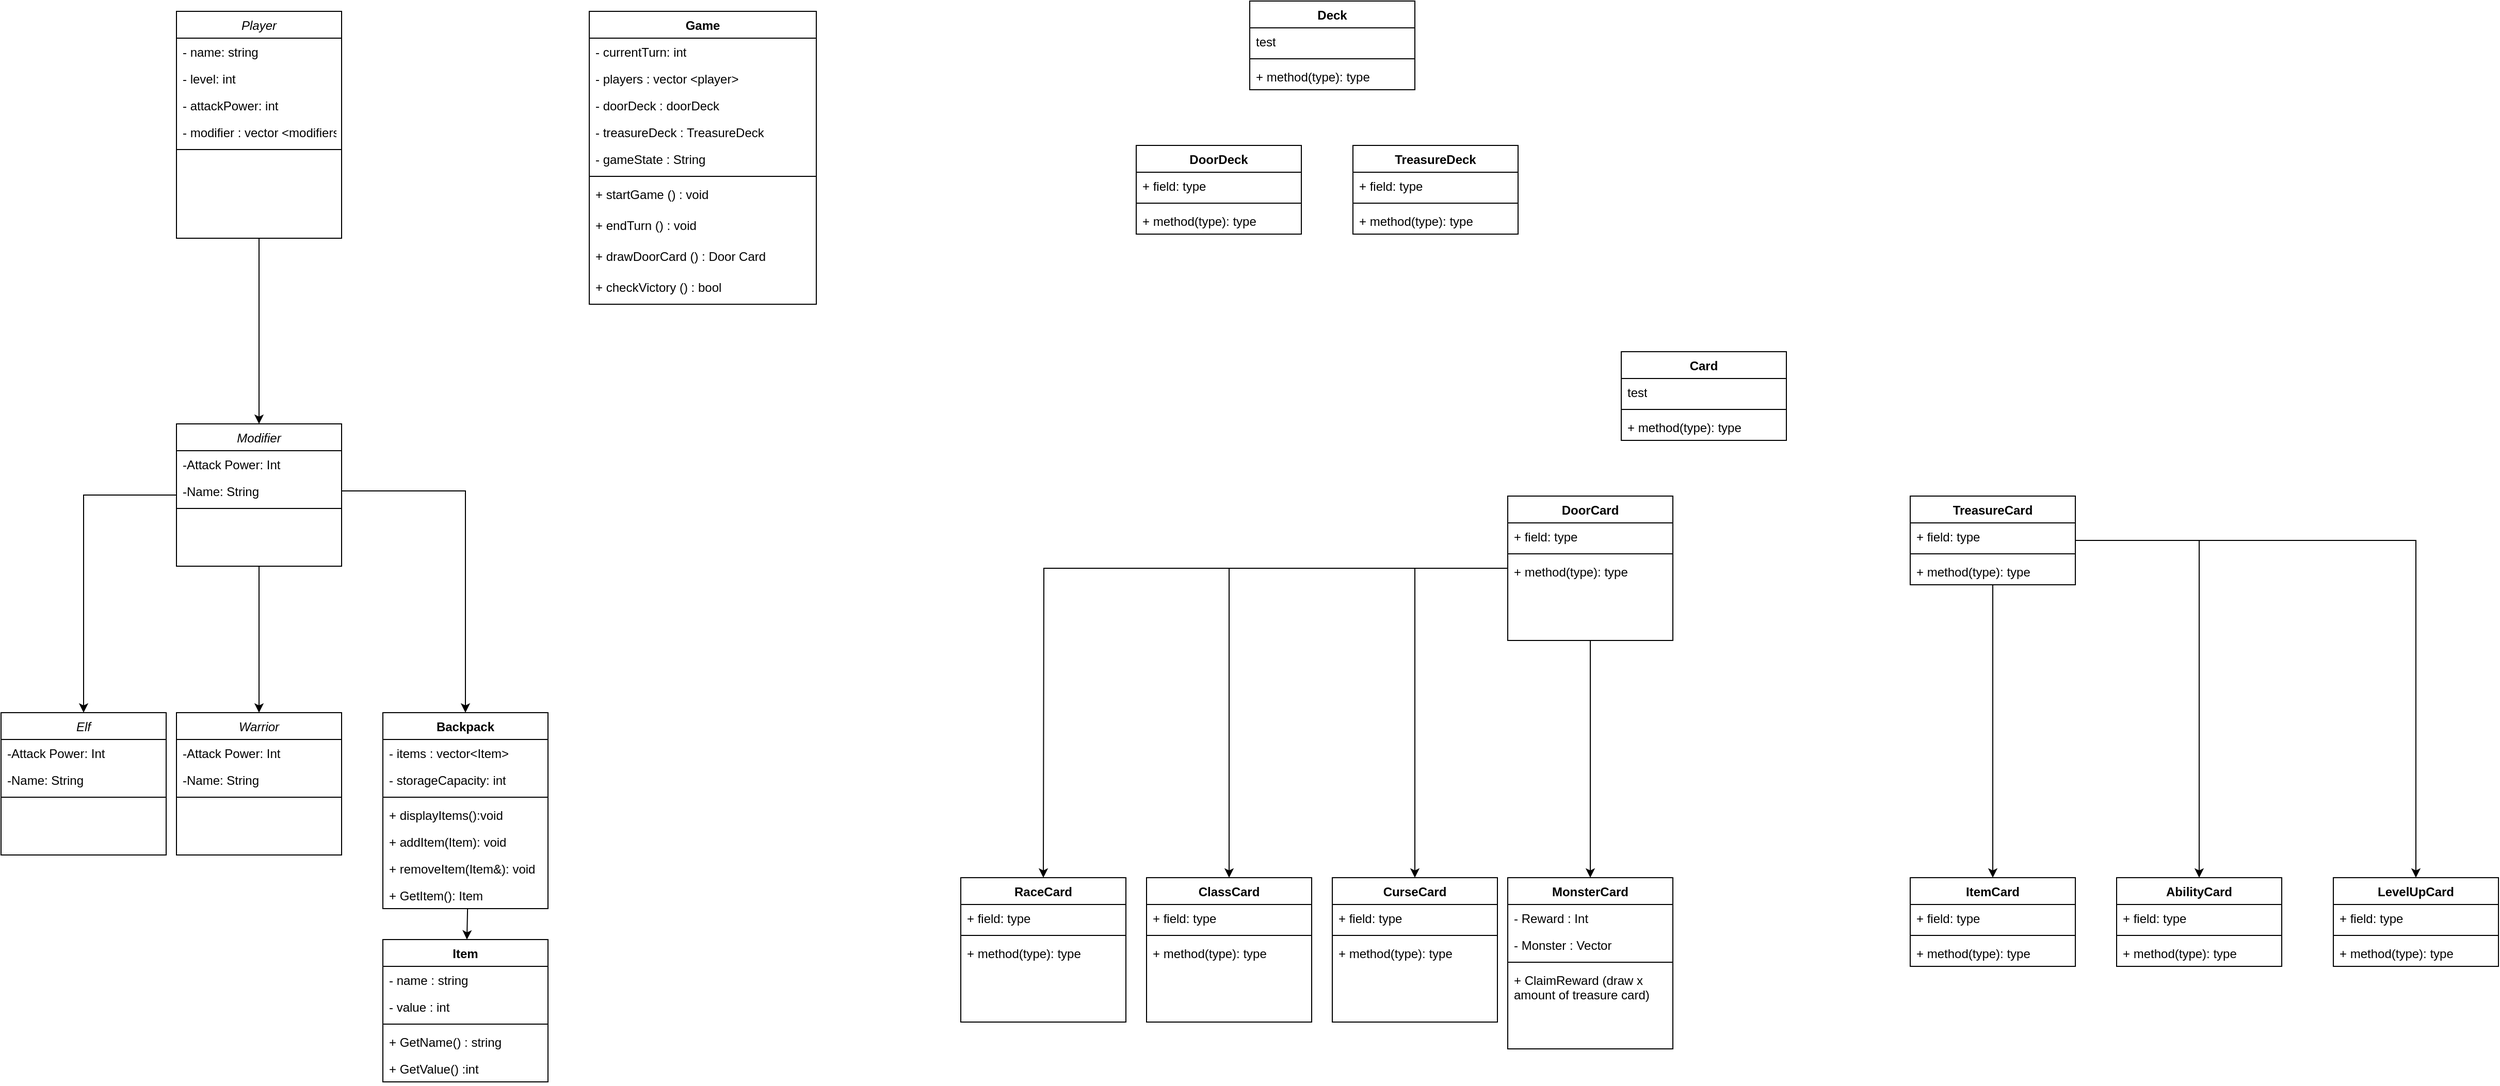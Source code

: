 <mxfile version="24.8.4">
  <diagram id="C5RBs43oDa-KdzZeNtuy" name="Page-1">
    <mxGraphModel dx="2206" dy="1092" grid="1" gridSize="10" guides="1" tooltips="1" connect="1" arrows="1" fold="1" page="1" pageScale="1" pageWidth="2336" pageHeight="1654" math="0" shadow="0">
      <root>
        <mxCell id="WIyWlLk6GJQsqaUBKTNV-0" />
        <mxCell id="WIyWlLk6GJQsqaUBKTNV-1" parent="WIyWlLk6GJQsqaUBKTNV-0" />
        <mxCell id="wFL-AXxrgNAwJjKeGGwz-96" value="" style="edgeStyle=orthogonalEdgeStyle;rounded=0;orthogonalLoop=1;jettySize=auto;html=1;" edge="1" parent="WIyWlLk6GJQsqaUBKTNV-1" source="zkfFHV4jXpPFQw0GAbJ--0" target="wFL-AXxrgNAwJjKeGGwz-92">
          <mxGeometry relative="1" as="geometry" />
        </mxCell>
        <mxCell id="zkfFHV4jXpPFQw0GAbJ--0" value="Player" style="swimlane;fontStyle=2;align=center;verticalAlign=top;childLayout=stackLayout;horizontal=1;startSize=26;horizontalStack=0;resizeParent=1;resizeLast=0;collapsible=1;marginBottom=0;rounded=0;shadow=0;strokeWidth=1;" parent="WIyWlLk6GJQsqaUBKTNV-1" vertex="1">
          <mxGeometry x="220" y="100" width="160" height="220" as="geometry">
            <mxRectangle x="230" y="140" width="160" height="26" as="alternateBounds" />
          </mxGeometry>
        </mxCell>
        <mxCell id="zkfFHV4jXpPFQw0GAbJ--1" value="- name: string" style="text;align=left;verticalAlign=top;spacingLeft=4;spacingRight=4;overflow=hidden;rotatable=0;points=[[0,0.5],[1,0.5]];portConstraint=eastwest;" parent="zkfFHV4jXpPFQw0GAbJ--0" vertex="1">
          <mxGeometry y="26" width="160" height="26" as="geometry" />
        </mxCell>
        <mxCell id="zkfFHV4jXpPFQw0GAbJ--5" value="- level: int" style="text;align=left;verticalAlign=top;spacingLeft=4;spacingRight=4;overflow=hidden;rotatable=0;points=[[0,0.5],[1,0.5]];portConstraint=eastwest;" parent="zkfFHV4jXpPFQw0GAbJ--0" vertex="1">
          <mxGeometry y="52" width="160" height="26" as="geometry" />
        </mxCell>
        <mxCell id="wFL-AXxrgNAwJjKeGGwz-107" value="- attackPower: int" style="text;align=left;verticalAlign=top;spacingLeft=4;spacingRight=4;overflow=hidden;rotatable=0;points=[[0,0.5],[1,0.5]];portConstraint=eastwest;" vertex="1" parent="zkfFHV4jXpPFQw0GAbJ--0">
          <mxGeometry y="78" width="160" height="26" as="geometry" />
        </mxCell>
        <mxCell id="wFL-AXxrgNAwJjKeGGwz-111" value="- modifier : vector &lt;modifiers&gt;" style="text;align=left;verticalAlign=top;spacingLeft=4;spacingRight=4;overflow=hidden;rotatable=0;points=[[0,0.5],[1,0.5]];portConstraint=eastwest;" vertex="1" parent="zkfFHV4jXpPFQw0GAbJ--0">
          <mxGeometry y="104" width="160" height="26" as="geometry" />
        </mxCell>
        <mxCell id="zkfFHV4jXpPFQw0GAbJ--4" value="" style="line;html=1;strokeWidth=1;align=left;verticalAlign=middle;spacingTop=-1;spacingLeft=3;spacingRight=3;rotatable=0;labelPosition=right;points=[];portConstraint=eastwest;" parent="zkfFHV4jXpPFQw0GAbJ--0" vertex="1">
          <mxGeometry y="130" width="160" height="8" as="geometry" />
        </mxCell>
        <mxCell id="wFL-AXxrgNAwJjKeGGwz-0" value="Deck" style="swimlane;fontStyle=1;align=center;verticalAlign=top;childLayout=stackLayout;horizontal=1;startSize=26;horizontalStack=0;resizeParent=1;resizeParentMax=0;resizeLast=0;collapsible=1;marginBottom=0;whiteSpace=wrap;html=1;" vertex="1" parent="WIyWlLk6GJQsqaUBKTNV-1">
          <mxGeometry x="1260" y="90" width="160" height="86" as="geometry" />
        </mxCell>
        <mxCell id="wFL-AXxrgNAwJjKeGGwz-1" value="test" style="text;strokeColor=none;fillColor=none;align=left;verticalAlign=top;spacingLeft=4;spacingRight=4;overflow=hidden;rotatable=0;points=[[0,0.5],[1,0.5]];portConstraint=eastwest;whiteSpace=wrap;html=1;" vertex="1" parent="wFL-AXxrgNAwJjKeGGwz-0">
          <mxGeometry y="26" width="160" height="26" as="geometry" />
        </mxCell>
        <mxCell id="wFL-AXxrgNAwJjKeGGwz-2" value="" style="line;strokeWidth=1;fillColor=none;align=left;verticalAlign=middle;spacingTop=-1;spacingLeft=3;spacingRight=3;rotatable=0;labelPosition=right;points=[];portConstraint=eastwest;strokeColor=inherit;" vertex="1" parent="wFL-AXxrgNAwJjKeGGwz-0">
          <mxGeometry y="52" width="160" height="8" as="geometry" />
        </mxCell>
        <mxCell id="wFL-AXxrgNAwJjKeGGwz-3" value="+ method(type): type" style="text;strokeColor=none;fillColor=none;align=left;verticalAlign=top;spacingLeft=4;spacingRight=4;overflow=hidden;rotatable=0;points=[[0,0.5],[1,0.5]];portConstraint=eastwest;whiteSpace=wrap;html=1;" vertex="1" parent="wFL-AXxrgNAwJjKeGGwz-0">
          <mxGeometry y="60" width="160" height="26" as="geometry" />
        </mxCell>
        <mxCell id="wFL-AXxrgNAwJjKeGGwz-4" value="DoorDeck" style="swimlane;fontStyle=1;align=center;verticalAlign=top;childLayout=stackLayout;horizontal=1;startSize=26;horizontalStack=0;resizeParent=1;resizeParentMax=0;resizeLast=0;collapsible=1;marginBottom=0;whiteSpace=wrap;html=1;" vertex="1" parent="WIyWlLk6GJQsqaUBKTNV-1">
          <mxGeometry x="1150" y="230" width="160" height="86" as="geometry" />
        </mxCell>
        <mxCell id="wFL-AXxrgNAwJjKeGGwz-5" value="+ field: type" style="text;strokeColor=none;fillColor=none;align=left;verticalAlign=top;spacingLeft=4;spacingRight=4;overflow=hidden;rotatable=0;points=[[0,0.5],[1,0.5]];portConstraint=eastwest;whiteSpace=wrap;html=1;" vertex="1" parent="wFL-AXxrgNAwJjKeGGwz-4">
          <mxGeometry y="26" width="160" height="26" as="geometry" />
        </mxCell>
        <mxCell id="wFL-AXxrgNAwJjKeGGwz-6" value="" style="line;strokeWidth=1;fillColor=none;align=left;verticalAlign=middle;spacingTop=-1;spacingLeft=3;spacingRight=3;rotatable=0;labelPosition=right;points=[];portConstraint=eastwest;strokeColor=inherit;" vertex="1" parent="wFL-AXxrgNAwJjKeGGwz-4">
          <mxGeometry y="52" width="160" height="8" as="geometry" />
        </mxCell>
        <mxCell id="wFL-AXxrgNAwJjKeGGwz-7" value="+ method(type): type" style="text;strokeColor=none;fillColor=none;align=left;verticalAlign=top;spacingLeft=4;spacingRight=4;overflow=hidden;rotatable=0;points=[[0,0.5],[1,0.5]];portConstraint=eastwest;whiteSpace=wrap;html=1;" vertex="1" parent="wFL-AXxrgNAwJjKeGGwz-4">
          <mxGeometry y="60" width="160" height="26" as="geometry" />
        </mxCell>
        <mxCell id="wFL-AXxrgNAwJjKeGGwz-8" value="TreasureDeck" style="swimlane;fontStyle=1;align=center;verticalAlign=top;childLayout=stackLayout;horizontal=1;startSize=26;horizontalStack=0;resizeParent=1;resizeParentMax=0;resizeLast=0;collapsible=1;marginBottom=0;whiteSpace=wrap;html=1;" vertex="1" parent="WIyWlLk6GJQsqaUBKTNV-1">
          <mxGeometry x="1360" y="230" width="160" height="86" as="geometry" />
        </mxCell>
        <mxCell id="wFL-AXxrgNAwJjKeGGwz-9" value="+ field: type" style="text;strokeColor=none;fillColor=none;align=left;verticalAlign=top;spacingLeft=4;spacingRight=4;overflow=hidden;rotatable=0;points=[[0,0.5],[1,0.5]];portConstraint=eastwest;whiteSpace=wrap;html=1;" vertex="1" parent="wFL-AXxrgNAwJjKeGGwz-8">
          <mxGeometry y="26" width="160" height="26" as="geometry" />
        </mxCell>
        <mxCell id="wFL-AXxrgNAwJjKeGGwz-10" value="" style="line;strokeWidth=1;fillColor=none;align=left;verticalAlign=middle;spacingTop=-1;spacingLeft=3;spacingRight=3;rotatable=0;labelPosition=right;points=[];portConstraint=eastwest;strokeColor=inherit;" vertex="1" parent="wFL-AXxrgNAwJjKeGGwz-8">
          <mxGeometry y="52" width="160" height="8" as="geometry" />
        </mxCell>
        <mxCell id="wFL-AXxrgNAwJjKeGGwz-11" value="+ method(type): type" style="text;strokeColor=none;fillColor=none;align=left;verticalAlign=top;spacingLeft=4;spacingRight=4;overflow=hidden;rotatable=0;points=[[0,0.5],[1,0.5]];portConstraint=eastwest;whiteSpace=wrap;html=1;" vertex="1" parent="wFL-AXxrgNAwJjKeGGwz-8">
          <mxGeometry y="60" width="160" height="26" as="geometry" />
        </mxCell>
        <mxCell id="GcMwGe27DSt1S5H5zcHC-0" value="Game" style="swimlane;fontStyle=1;align=center;verticalAlign=top;childLayout=stackLayout;horizontal=1;startSize=26;horizontalStack=0;resizeParent=1;resizeParentMax=0;resizeLast=0;collapsible=1;marginBottom=0;whiteSpace=wrap;html=1;" vertex="1" parent="WIyWlLk6GJQsqaUBKTNV-1">
          <mxGeometry x="620" y="100" width="220" height="284" as="geometry" />
        </mxCell>
        <mxCell id="GcMwGe27DSt1S5H5zcHC-1" value="- currentTurn: int" style="text;strokeColor=none;fillColor=none;align=left;verticalAlign=top;spacingLeft=4;spacingRight=4;overflow=hidden;rotatable=0;points=[[0,0.5],[1,0.5]];portConstraint=eastwest;whiteSpace=wrap;html=1;" vertex="1" parent="GcMwGe27DSt1S5H5zcHC-0">
          <mxGeometry y="26" width="220" height="26" as="geometry" />
        </mxCell>
        <mxCell id="wFL-AXxrgNAwJjKeGGwz-89" value="- players : vector &amp;lt;player&amp;gt;" style="text;strokeColor=none;fillColor=none;align=left;verticalAlign=top;spacingLeft=4;spacingRight=4;overflow=hidden;rotatable=0;points=[[0,0.5],[1,0.5]];portConstraint=eastwest;whiteSpace=wrap;html=1;" vertex="1" parent="GcMwGe27DSt1S5H5zcHC-0">
          <mxGeometry y="52" width="220" height="26" as="geometry" />
        </mxCell>
        <mxCell id="GcMwGe27DSt1S5H5zcHC-6" value="- doorDeck : doorDeck" style="text;strokeColor=none;fillColor=none;align=left;verticalAlign=top;spacingLeft=4;spacingRight=4;overflow=hidden;rotatable=0;points=[[0,0.5],[1,0.5]];portConstraint=eastwest;whiteSpace=wrap;html=1;" vertex="1" parent="GcMwGe27DSt1S5H5zcHC-0">
          <mxGeometry y="78" width="220" height="26" as="geometry" />
        </mxCell>
        <mxCell id="GcMwGe27DSt1S5H5zcHC-7" value="- treasureDeck : TreasureDeck" style="text;strokeColor=none;fillColor=none;align=left;verticalAlign=top;spacingLeft=4;spacingRight=4;overflow=hidden;rotatable=0;points=[[0,0.5],[1,0.5]];portConstraint=eastwest;whiteSpace=wrap;html=1;" vertex="1" parent="GcMwGe27DSt1S5H5zcHC-0">
          <mxGeometry y="104" width="220" height="26" as="geometry" />
        </mxCell>
        <mxCell id="wFL-AXxrgNAwJjKeGGwz-90" value="- gameState : String" style="text;strokeColor=none;fillColor=none;align=left;verticalAlign=top;spacingLeft=4;spacingRight=4;overflow=hidden;rotatable=0;points=[[0,0.5],[1,0.5]];portConstraint=eastwest;whiteSpace=wrap;html=1;" vertex="1" parent="GcMwGe27DSt1S5H5zcHC-0">
          <mxGeometry y="130" width="220" height="26" as="geometry" />
        </mxCell>
        <mxCell id="GcMwGe27DSt1S5H5zcHC-2" value="" style="line;strokeWidth=1;fillColor=none;align=left;verticalAlign=middle;spacingTop=-1;spacingLeft=3;spacingRight=3;rotatable=0;labelPosition=right;points=[];portConstraint=eastwest;strokeColor=inherit;" vertex="1" parent="GcMwGe27DSt1S5H5zcHC-0">
          <mxGeometry y="156" width="220" height="8" as="geometry" />
        </mxCell>
        <mxCell id="GcMwGe27DSt1S5H5zcHC-3" value="&lt;div&gt;+ startGame () : void&lt;/div&gt;" style="text;strokeColor=none;fillColor=none;align=left;verticalAlign=top;spacingLeft=4;spacingRight=4;overflow=hidden;rotatable=0;points=[[0,0.5],[1,0.5]];portConstraint=eastwest;whiteSpace=wrap;html=1;" vertex="1" parent="GcMwGe27DSt1S5H5zcHC-0">
          <mxGeometry y="164" width="220" height="30" as="geometry" />
        </mxCell>
        <mxCell id="GcMwGe27DSt1S5H5zcHC-4" value="+ endTurn () : void" style="text;strokeColor=none;fillColor=none;align=left;verticalAlign=top;spacingLeft=4;spacingRight=4;overflow=hidden;rotatable=0;points=[[0,0.5],[1,0.5]];portConstraint=eastwest;whiteSpace=wrap;html=1;" vertex="1" parent="GcMwGe27DSt1S5H5zcHC-0">
          <mxGeometry y="194" width="220" height="30" as="geometry" />
        </mxCell>
        <mxCell id="GcMwGe27DSt1S5H5zcHC-5" value="+ drawDoorCard () : Door Card" style="text;strokeColor=none;fillColor=none;align=left;verticalAlign=top;spacingLeft=4;spacingRight=4;overflow=hidden;rotatable=0;points=[[0,0.5],[1,0.5]];portConstraint=eastwest;whiteSpace=wrap;html=1;" vertex="1" parent="GcMwGe27DSt1S5H5zcHC-0">
          <mxGeometry y="224" width="220" height="30" as="geometry" />
        </mxCell>
        <mxCell id="wFL-AXxrgNAwJjKeGGwz-91" value="+ checkVictory () : bool" style="text;strokeColor=none;fillColor=none;align=left;verticalAlign=top;spacingLeft=4;spacingRight=4;overflow=hidden;rotatable=0;points=[[0,0.5],[1,0.5]];portConstraint=eastwest;whiteSpace=wrap;html=1;" vertex="1" parent="GcMwGe27DSt1S5H5zcHC-0">
          <mxGeometry y="254" width="220" height="30" as="geometry" />
        </mxCell>
        <mxCell id="wFL-AXxrgNAwJjKeGGwz-17" value="Card" style="swimlane;fontStyle=1;align=center;verticalAlign=top;childLayout=stackLayout;horizontal=1;startSize=26;horizontalStack=0;resizeParent=1;resizeParentMax=0;resizeLast=0;collapsible=1;marginBottom=0;whiteSpace=wrap;html=1;" vertex="1" parent="WIyWlLk6GJQsqaUBKTNV-1">
          <mxGeometry x="1620" y="430" width="160" height="86" as="geometry" />
        </mxCell>
        <mxCell id="wFL-AXxrgNAwJjKeGGwz-18" value="test" style="text;strokeColor=none;fillColor=none;align=left;verticalAlign=top;spacingLeft=4;spacingRight=4;overflow=hidden;rotatable=0;points=[[0,0.5],[1,0.5]];portConstraint=eastwest;whiteSpace=wrap;html=1;" vertex="1" parent="wFL-AXxrgNAwJjKeGGwz-17">
          <mxGeometry y="26" width="160" height="26" as="geometry" />
        </mxCell>
        <mxCell id="wFL-AXxrgNAwJjKeGGwz-19" value="" style="line;strokeWidth=1;fillColor=none;align=left;verticalAlign=middle;spacingTop=-1;spacingLeft=3;spacingRight=3;rotatable=0;labelPosition=right;points=[];portConstraint=eastwest;strokeColor=inherit;" vertex="1" parent="wFL-AXxrgNAwJjKeGGwz-17">
          <mxGeometry y="52" width="160" height="8" as="geometry" />
        </mxCell>
        <mxCell id="wFL-AXxrgNAwJjKeGGwz-20" value="+ method(type): type" style="text;strokeColor=none;fillColor=none;align=left;verticalAlign=top;spacingLeft=4;spacingRight=4;overflow=hidden;rotatable=0;points=[[0,0.5],[1,0.5]];portConstraint=eastwest;whiteSpace=wrap;html=1;" vertex="1" parent="wFL-AXxrgNAwJjKeGGwz-17">
          <mxGeometry y="60" width="160" height="26" as="geometry" />
        </mxCell>
        <mxCell id="wFL-AXxrgNAwJjKeGGwz-46" value="" style="edgeStyle=orthogonalEdgeStyle;rounded=0;orthogonalLoop=1;jettySize=auto;html=1;" edge="1" parent="WIyWlLk6GJQsqaUBKTNV-1" source="wFL-AXxrgNAwJjKeGGwz-21" target="wFL-AXxrgNAwJjKeGGwz-42">
          <mxGeometry relative="1" as="geometry" />
        </mxCell>
        <mxCell id="wFL-AXxrgNAwJjKeGGwz-54" value="" style="edgeStyle=orthogonalEdgeStyle;rounded=0;orthogonalLoop=1;jettySize=auto;html=1;" edge="1" parent="WIyWlLk6GJQsqaUBKTNV-1" source="wFL-AXxrgNAwJjKeGGwz-21" target="wFL-AXxrgNAwJjKeGGwz-50">
          <mxGeometry relative="1" as="geometry" />
        </mxCell>
        <mxCell id="wFL-AXxrgNAwJjKeGGwz-59" value="" style="edgeStyle=orthogonalEdgeStyle;rounded=0;orthogonalLoop=1;jettySize=auto;html=1;" edge="1" parent="WIyWlLk6GJQsqaUBKTNV-1" source="wFL-AXxrgNAwJjKeGGwz-21" target="wFL-AXxrgNAwJjKeGGwz-55">
          <mxGeometry relative="1" as="geometry" />
        </mxCell>
        <mxCell id="wFL-AXxrgNAwJjKeGGwz-64" value="" style="edgeStyle=orthogonalEdgeStyle;rounded=0;orthogonalLoop=1;jettySize=auto;html=1;" edge="1" parent="WIyWlLk6GJQsqaUBKTNV-1" source="wFL-AXxrgNAwJjKeGGwz-21">
          <mxGeometry relative="1" as="geometry">
            <mxPoint x="1060" y="940" as="targetPoint" />
          </mxGeometry>
        </mxCell>
        <mxCell id="wFL-AXxrgNAwJjKeGGwz-21" value="DoorCard" style="swimlane;fontStyle=1;align=center;verticalAlign=top;childLayout=stackLayout;horizontal=1;startSize=26;horizontalStack=0;resizeParent=1;resizeParentMax=0;resizeLast=0;collapsible=1;marginBottom=0;whiteSpace=wrap;html=1;" vertex="1" parent="WIyWlLk6GJQsqaUBKTNV-1">
          <mxGeometry x="1510" y="570" width="160" height="140" as="geometry" />
        </mxCell>
        <mxCell id="wFL-AXxrgNAwJjKeGGwz-22" value="+ field: type" style="text;strokeColor=none;fillColor=none;align=left;verticalAlign=top;spacingLeft=4;spacingRight=4;overflow=hidden;rotatable=0;points=[[0,0.5],[1,0.5]];portConstraint=eastwest;whiteSpace=wrap;html=1;" vertex="1" parent="wFL-AXxrgNAwJjKeGGwz-21">
          <mxGeometry y="26" width="160" height="26" as="geometry" />
        </mxCell>
        <mxCell id="wFL-AXxrgNAwJjKeGGwz-23" value="" style="line;strokeWidth=1;fillColor=none;align=left;verticalAlign=middle;spacingTop=-1;spacingLeft=3;spacingRight=3;rotatable=0;labelPosition=right;points=[];portConstraint=eastwest;strokeColor=inherit;" vertex="1" parent="wFL-AXxrgNAwJjKeGGwz-21">
          <mxGeometry y="52" width="160" height="8" as="geometry" />
        </mxCell>
        <mxCell id="wFL-AXxrgNAwJjKeGGwz-24" value="+ method(type): type" style="text;strokeColor=none;fillColor=none;align=left;verticalAlign=top;spacingLeft=4;spacingRight=4;overflow=hidden;rotatable=0;points=[[0,0.5],[1,0.5]];portConstraint=eastwest;whiteSpace=wrap;html=1;" vertex="1" parent="wFL-AXxrgNAwJjKeGGwz-21">
          <mxGeometry y="60" width="160" height="80" as="geometry" />
        </mxCell>
        <mxCell id="wFL-AXxrgNAwJjKeGGwz-71" value="" style="edgeStyle=orthogonalEdgeStyle;rounded=0;orthogonalLoop=1;jettySize=auto;html=1;" edge="1" parent="WIyWlLk6GJQsqaUBKTNV-1" source="wFL-AXxrgNAwJjKeGGwz-25" target="wFL-AXxrgNAwJjKeGGwz-67">
          <mxGeometry relative="1" as="geometry" />
        </mxCell>
        <mxCell id="wFL-AXxrgNAwJjKeGGwz-78" value="" style="edgeStyle=orthogonalEdgeStyle;rounded=0;orthogonalLoop=1;jettySize=auto;html=1;" edge="1" parent="WIyWlLk6GJQsqaUBKTNV-1" source="wFL-AXxrgNAwJjKeGGwz-25" target="wFL-AXxrgNAwJjKeGGwz-74">
          <mxGeometry relative="1" as="geometry" />
        </mxCell>
        <mxCell id="wFL-AXxrgNAwJjKeGGwz-83" value="" style="edgeStyle=orthogonalEdgeStyle;rounded=0;orthogonalLoop=1;jettySize=auto;html=1;" edge="1" parent="WIyWlLk6GJQsqaUBKTNV-1" source="wFL-AXxrgNAwJjKeGGwz-25" target="wFL-AXxrgNAwJjKeGGwz-79">
          <mxGeometry relative="1" as="geometry" />
        </mxCell>
        <mxCell id="wFL-AXxrgNAwJjKeGGwz-25" value="TreasureCard" style="swimlane;fontStyle=1;align=center;verticalAlign=top;childLayout=stackLayout;horizontal=1;startSize=26;horizontalStack=0;resizeParent=1;resizeParentMax=0;resizeLast=0;collapsible=1;marginBottom=0;whiteSpace=wrap;html=1;" vertex="1" parent="WIyWlLk6GJQsqaUBKTNV-1">
          <mxGeometry x="1900" y="570" width="160" height="86" as="geometry" />
        </mxCell>
        <mxCell id="wFL-AXxrgNAwJjKeGGwz-26" value="+ field: type" style="text;strokeColor=none;fillColor=none;align=left;verticalAlign=top;spacingLeft=4;spacingRight=4;overflow=hidden;rotatable=0;points=[[0,0.5],[1,0.5]];portConstraint=eastwest;whiteSpace=wrap;html=1;" vertex="1" parent="wFL-AXxrgNAwJjKeGGwz-25">
          <mxGeometry y="26" width="160" height="26" as="geometry" />
        </mxCell>
        <mxCell id="wFL-AXxrgNAwJjKeGGwz-27" value="" style="line;strokeWidth=1;fillColor=none;align=left;verticalAlign=middle;spacingTop=-1;spacingLeft=3;spacingRight=3;rotatable=0;labelPosition=right;points=[];portConstraint=eastwest;strokeColor=inherit;" vertex="1" parent="wFL-AXxrgNAwJjKeGGwz-25">
          <mxGeometry y="52" width="160" height="8" as="geometry" />
        </mxCell>
        <mxCell id="wFL-AXxrgNAwJjKeGGwz-28" value="+ method(type): type" style="text;strokeColor=none;fillColor=none;align=left;verticalAlign=top;spacingLeft=4;spacingRight=4;overflow=hidden;rotatable=0;points=[[0,0.5],[1,0.5]];portConstraint=eastwest;whiteSpace=wrap;html=1;" vertex="1" parent="wFL-AXxrgNAwJjKeGGwz-25">
          <mxGeometry y="60" width="160" height="26" as="geometry" />
        </mxCell>
        <mxCell id="GcMwGe27DSt1S5H5zcHC-8" value="Item" style="swimlane;fontStyle=1;align=center;verticalAlign=top;childLayout=stackLayout;horizontal=1;startSize=26;horizontalStack=0;resizeParent=1;resizeParentMax=0;resizeLast=0;collapsible=1;marginBottom=0;whiteSpace=wrap;html=1;" vertex="1" parent="WIyWlLk6GJQsqaUBKTNV-1">
          <mxGeometry x="420" y="1000" width="160" height="138" as="geometry" />
        </mxCell>
        <mxCell id="GcMwGe27DSt1S5H5zcHC-9" value="- name : string" style="text;strokeColor=none;fillColor=none;align=left;verticalAlign=top;spacingLeft=4;spacingRight=4;overflow=hidden;rotatable=0;points=[[0,0.5],[1,0.5]];portConstraint=eastwest;whiteSpace=wrap;html=1;" vertex="1" parent="GcMwGe27DSt1S5H5zcHC-8">
          <mxGeometry y="26" width="160" height="26" as="geometry" />
        </mxCell>
        <mxCell id="GcMwGe27DSt1S5H5zcHC-12" value="- value : int" style="text;strokeColor=none;fillColor=none;align=left;verticalAlign=top;spacingLeft=4;spacingRight=4;overflow=hidden;rotatable=0;points=[[0,0.5],[1,0.5]];portConstraint=eastwest;whiteSpace=wrap;html=1;" vertex="1" parent="GcMwGe27DSt1S5H5zcHC-8">
          <mxGeometry y="52" width="160" height="26" as="geometry" />
        </mxCell>
        <mxCell id="GcMwGe27DSt1S5H5zcHC-10" value="" style="line;strokeWidth=1;fillColor=none;align=left;verticalAlign=middle;spacingTop=-1;spacingLeft=3;spacingRight=3;rotatable=0;labelPosition=right;points=[];portConstraint=eastwest;strokeColor=inherit;" vertex="1" parent="GcMwGe27DSt1S5H5zcHC-8">
          <mxGeometry y="78" width="160" height="8" as="geometry" />
        </mxCell>
        <mxCell id="GcMwGe27DSt1S5H5zcHC-11" value="&lt;div&gt;+ GetName() : string&lt;/div&gt;" style="text;strokeColor=none;fillColor=none;align=left;verticalAlign=top;spacingLeft=4;spacingRight=4;overflow=hidden;rotatable=0;points=[[0,0.5],[1,0.5]];portConstraint=eastwest;whiteSpace=wrap;html=1;" vertex="1" parent="GcMwGe27DSt1S5H5zcHC-8">
          <mxGeometry y="86" width="160" height="26" as="geometry" />
        </mxCell>
        <mxCell id="GcMwGe27DSt1S5H5zcHC-13" value="+ GetValue() :int" style="text;strokeColor=none;fillColor=none;align=left;verticalAlign=top;spacingLeft=4;spacingRight=4;overflow=hidden;rotatable=0;points=[[0,0.5],[1,0.5]];portConstraint=eastwest;whiteSpace=wrap;html=1;" vertex="1" parent="GcMwGe27DSt1S5H5zcHC-8">
          <mxGeometry y="112" width="160" height="26" as="geometry" />
        </mxCell>
        <mxCell id="GcMwGe27DSt1S5H5zcHC-14" value="Backpack" style="swimlane;fontStyle=1;align=center;verticalAlign=top;childLayout=stackLayout;horizontal=1;startSize=26;horizontalStack=0;resizeParent=1;resizeParentMax=0;resizeLast=0;collapsible=1;marginBottom=0;whiteSpace=wrap;html=1;" vertex="1" parent="WIyWlLk6GJQsqaUBKTNV-1">
          <mxGeometry x="420" y="780" width="160" height="190" as="geometry" />
        </mxCell>
        <mxCell id="GcMwGe27DSt1S5H5zcHC-15" value="- items : vector&amp;lt;Item&amp;gt;" style="text;strokeColor=none;fillColor=none;align=left;verticalAlign=top;spacingLeft=4;spacingRight=4;overflow=hidden;rotatable=0;points=[[0,0.5],[1,0.5]];portConstraint=eastwest;whiteSpace=wrap;html=1;" vertex="1" parent="GcMwGe27DSt1S5H5zcHC-14">
          <mxGeometry y="26" width="160" height="26" as="geometry" />
        </mxCell>
        <mxCell id="GcMwGe27DSt1S5H5zcHC-16" value="- storageCapacity: int" style="text;strokeColor=none;fillColor=none;align=left;verticalAlign=top;spacingLeft=4;spacingRight=4;overflow=hidden;rotatable=0;points=[[0,0.5],[1,0.5]];portConstraint=eastwest;whiteSpace=wrap;html=1;" vertex="1" parent="GcMwGe27DSt1S5H5zcHC-14">
          <mxGeometry y="52" width="160" height="26" as="geometry" />
        </mxCell>
        <mxCell id="GcMwGe27DSt1S5H5zcHC-17" value="" style="line;strokeWidth=1;fillColor=none;align=left;verticalAlign=middle;spacingTop=-1;spacingLeft=3;spacingRight=3;rotatable=0;labelPosition=right;points=[];portConstraint=eastwest;strokeColor=inherit;" vertex="1" parent="GcMwGe27DSt1S5H5zcHC-14">
          <mxGeometry y="78" width="160" height="8" as="geometry" />
        </mxCell>
        <mxCell id="GcMwGe27DSt1S5H5zcHC-18" value="&lt;div&gt;+ displayItems():void&lt;br&gt;&lt;/div&gt;" style="text;strokeColor=none;fillColor=none;align=left;verticalAlign=top;spacingLeft=4;spacingRight=4;overflow=hidden;rotatable=0;points=[[0,0.5],[1,0.5]];portConstraint=eastwest;whiteSpace=wrap;html=1;" vertex="1" parent="GcMwGe27DSt1S5H5zcHC-14">
          <mxGeometry y="86" width="160" height="26" as="geometry" />
        </mxCell>
        <mxCell id="GcMwGe27DSt1S5H5zcHC-19" value="&lt;div&gt;+ addItem(Item): void&lt;/div&gt;&lt;div&gt;&lt;br&gt;&lt;/div&gt;" style="text;strokeColor=none;fillColor=none;align=left;verticalAlign=top;spacingLeft=4;spacingRight=4;overflow=hidden;rotatable=0;points=[[0,0.5],[1,0.5]];portConstraint=eastwest;whiteSpace=wrap;html=1;" vertex="1" parent="GcMwGe27DSt1S5H5zcHC-14">
          <mxGeometry y="112" width="160" height="26" as="geometry" />
        </mxCell>
        <mxCell id="GcMwGe27DSt1S5H5zcHC-20" value="+ removeItem(Item&amp;amp;): void" style="text;strokeColor=none;fillColor=none;align=left;verticalAlign=top;spacingLeft=4;spacingRight=4;overflow=hidden;rotatable=0;points=[[0,0.5],[1,0.5]];portConstraint=eastwest;whiteSpace=wrap;html=1;" vertex="1" parent="GcMwGe27DSt1S5H5zcHC-14">
          <mxGeometry y="138" width="160" height="26" as="geometry" />
        </mxCell>
        <mxCell id="GcMwGe27DSt1S5H5zcHC-21" value="+ GetItem(): Item" style="text;strokeColor=none;fillColor=none;align=left;verticalAlign=top;spacingLeft=4;spacingRight=4;overflow=hidden;rotatable=0;points=[[0,0.5],[1,0.5]];portConstraint=eastwest;whiteSpace=wrap;html=1;" vertex="1" parent="GcMwGe27DSt1S5H5zcHC-14">
          <mxGeometry y="164" width="160" height="26" as="geometry" />
        </mxCell>
        <mxCell id="wFL-AXxrgNAwJjKeGGwz-42" value="MonsterCard" style="swimlane;fontStyle=1;align=center;verticalAlign=top;childLayout=stackLayout;horizontal=1;startSize=26;horizontalStack=0;resizeParent=1;resizeParentMax=0;resizeLast=0;collapsible=1;marginBottom=0;whiteSpace=wrap;html=1;" vertex="1" parent="WIyWlLk6GJQsqaUBKTNV-1">
          <mxGeometry x="1510" y="940" width="160" height="166" as="geometry" />
        </mxCell>
        <mxCell id="wFL-AXxrgNAwJjKeGGwz-43" value="- Reward : Int&lt;br&gt;&lt;div&gt;&lt;br&gt;&lt;/div&gt;" style="text;strokeColor=none;fillColor=none;align=left;verticalAlign=top;spacingLeft=4;spacingRight=4;overflow=hidden;rotatable=0;points=[[0,0.5],[1,0.5]];portConstraint=eastwest;whiteSpace=wrap;html=1;" vertex="1" parent="wFL-AXxrgNAwJjKeGGwz-42">
          <mxGeometry y="26" width="160" height="26" as="geometry" />
        </mxCell>
        <mxCell id="wFL-AXxrgNAwJjKeGGwz-65" value="&lt;div&gt;- Monster : Vector&lt;/div&gt;" style="text;strokeColor=none;fillColor=none;align=left;verticalAlign=top;spacingLeft=4;spacingRight=4;overflow=hidden;rotatable=0;points=[[0,0.5],[1,0.5]];portConstraint=eastwest;whiteSpace=wrap;html=1;" vertex="1" parent="wFL-AXxrgNAwJjKeGGwz-42">
          <mxGeometry y="52" width="160" height="26" as="geometry" />
        </mxCell>
        <mxCell id="wFL-AXxrgNAwJjKeGGwz-44" value="" style="line;strokeWidth=1;fillColor=none;align=left;verticalAlign=middle;spacingTop=-1;spacingLeft=3;spacingRight=3;rotatable=0;labelPosition=right;points=[];portConstraint=eastwest;strokeColor=inherit;" vertex="1" parent="wFL-AXxrgNAwJjKeGGwz-42">
          <mxGeometry y="78" width="160" height="8" as="geometry" />
        </mxCell>
        <mxCell id="wFL-AXxrgNAwJjKeGGwz-45" value="+ ClaimReward (draw x amount of treasure card)" style="text;strokeColor=none;fillColor=none;align=left;verticalAlign=top;spacingLeft=4;spacingRight=4;overflow=hidden;rotatable=0;points=[[0,0.5],[1,0.5]];portConstraint=eastwest;whiteSpace=wrap;html=1;" vertex="1" parent="wFL-AXxrgNAwJjKeGGwz-42">
          <mxGeometry y="86" width="160" height="80" as="geometry" />
        </mxCell>
        <mxCell id="wFL-AXxrgNAwJjKeGGwz-50" value="CurseCard" style="swimlane;fontStyle=1;align=center;verticalAlign=top;childLayout=stackLayout;horizontal=1;startSize=26;horizontalStack=0;resizeParent=1;resizeParentMax=0;resizeLast=0;collapsible=1;marginBottom=0;whiteSpace=wrap;html=1;" vertex="1" parent="WIyWlLk6GJQsqaUBKTNV-1">
          <mxGeometry x="1340" y="940" width="160" height="140" as="geometry" />
        </mxCell>
        <mxCell id="wFL-AXxrgNAwJjKeGGwz-51" value="+ field: type" style="text;strokeColor=none;fillColor=none;align=left;verticalAlign=top;spacingLeft=4;spacingRight=4;overflow=hidden;rotatable=0;points=[[0,0.5],[1,0.5]];portConstraint=eastwest;whiteSpace=wrap;html=1;" vertex="1" parent="wFL-AXxrgNAwJjKeGGwz-50">
          <mxGeometry y="26" width="160" height="26" as="geometry" />
        </mxCell>
        <mxCell id="wFL-AXxrgNAwJjKeGGwz-52" value="" style="line;strokeWidth=1;fillColor=none;align=left;verticalAlign=middle;spacingTop=-1;spacingLeft=3;spacingRight=3;rotatable=0;labelPosition=right;points=[];portConstraint=eastwest;strokeColor=inherit;" vertex="1" parent="wFL-AXxrgNAwJjKeGGwz-50">
          <mxGeometry y="52" width="160" height="8" as="geometry" />
        </mxCell>
        <mxCell id="wFL-AXxrgNAwJjKeGGwz-53" value="+ method(type): type" style="text;strokeColor=none;fillColor=none;align=left;verticalAlign=top;spacingLeft=4;spacingRight=4;overflow=hidden;rotatable=0;points=[[0,0.5],[1,0.5]];portConstraint=eastwest;whiteSpace=wrap;html=1;" vertex="1" parent="wFL-AXxrgNAwJjKeGGwz-50">
          <mxGeometry y="60" width="160" height="80" as="geometry" />
        </mxCell>
        <mxCell id="wFL-AXxrgNAwJjKeGGwz-55" value="ClassCard" style="swimlane;fontStyle=1;align=center;verticalAlign=top;childLayout=stackLayout;horizontal=1;startSize=26;horizontalStack=0;resizeParent=1;resizeParentMax=0;resizeLast=0;collapsible=1;marginBottom=0;whiteSpace=wrap;html=1;" vertex="1" parent="WIyWlLk6GJQsqaUBKTNV-1">
          <mxGeometry x="1160" y="940" width="160" height="140" as="geometry" />
        </mxCell>
        <mxCell id="wFL-AXxrgNAwJjKeGGwz-56" value="+ field: type" style="text;strokeColor=none;fillColor=none;align=left;verticalAlign=top;spacingLeft=4;spacingRight=4;overflow=hidden;rotatable=0;points=[[0,0.5],[1,0.5]];portConstraint=eastwest;whiteSpace=wrap;html=1;" vertex="1" parent="wFL-AXxrgNAwJjKeGGwz-55">
          <mxGeometry y="26" width="160" height="26" as="geometry" />
        </mxCell>
        <mxCell id="wFL-AXxrgNAwJjKeGGwz-57" value="" style="line;strokeWidth=1;fillColor=none;align=left;verticalAlign=middle;spacingTop=-1;spacingLeft=3;spacingRight=3;rotatable=0;labelPosition=right;points=[];portConstraint=eastwest;strokeColor=inherit;" vertex="1" parent="wFL-AXxrgNAwJjKeGGwz-55">
          <mxGeometry y="52" width="160" height="8" as="geometry" />
        </mxCell>
        <mxCell id="wFL-AXxrgNAwJjKeGGwz-58" value="+ method(type): type" style="text;strokeColor=none;fillColor=none;align=left;verticalAlign=top;spacingLeft=4;spacingRight=4;overflow=hidden;rotatable=0;points=[[0,0.5],[1,0.5]];portConstraint=eastwest;whiteSpace=wrap;html=1;" vertex="1" parent="wFL-AXxrgNAwJjKeGGwz-55">
          <mxGeometry y="60" width="160" height="80" as="geometry" />
        </mxCell>
        <mxCell id="wFL-AXxrgNAwJjKeGGwz-60" value="RaceCard" style="swimlane;fontStyle=1;align=center;verticalAlign=top;childLayout=stackLayout;horizontal=1;startSize=26;horizontalStack=0;resizeParent=1;resizeParentMax=0;resizeLast=0;collapsible=1;marginBottom=0;whiteSpace=wrap;html=1;" vertex="1" parent="WIyWlLk6GJQsqaUBKTNV-1">
          <mxGeometry x="980" y="940" width="160" height="140" as="geometry" />
        </mxCell>
        <mxCell id="wFL-AXxrgNAwJjKeGGwz-61" value="+ field: type" style="text;strokeColor=none;fillColor=none;align=left;verticalAlign=top;spacingLeft=4;spacingRight=4;overflow=hidden;rotatable=0;points=[[0,0.5],[1,0.5]];portConstraint=eastwest;whiteSpace=wrap;html=1;" vertex="1" parent="wFL-AXxrgNAwJjKeGGwz-60">
          <mxGeometry y="26" width="160" height="26" as="geometry" />
        </mxCell>
        <mxCell id="wFL-AXxrgNAwJjKeGGwz-62" value="" style="line;strokeWidth=1;fillColor=none;align=left;verticalAlign=middle;spacingTop=-1;spacingLeft=3;spacingRight=3;rotatable=0;labelPosition=right;points=[];portConstraint=eastwest;strokeColor=inherit;" vertex="1" parent="wFL-AXxrgNAwJjKeGGwz-60">
          <mxGeometry y="52" width="160" height="8" as="geometry" />
        </mxCell>
        <mxCell id="wFL-AXxrgNAwJjKeGGwz-63" value="+ method(type): type" style="text;strokeColor=none;fillColor=none;align=left;verticalAlign=top;spacingLeft=4;spacingRight=4;overflow=hidden;rotatable=0;points=[[0,0.5],[1,0.5]];portConstraint=eastwest;whiteSpace=wrap;html=1;" vertex="1" parent="wFL-AXxrgNAwJjKeGGwz-60">
          <mxGeometry y="60" width="160" height="80" as="geometry" />
        </mxCell>
        <mxCell id="wFL-AXxrgNAwJjKeGGwz-67" value="ItemCard" style="swimlane;fontStyle=1;align=center;verticalAlign=top;childLayout=stackLayout;horizontal=1;startSize=26;horizontalStack=0;resizeParent=1;resizeParentMax=0;resizeLast=0;collapsible=1;marginBottom=0;whiteSpace=wrap;html=1;" vertex="1" parent="WIyWlLk6GJQsqaUBKTNV-1">
          <mxGeometry x="1900" y="940" width="160" height="86" as="geometry" />
        </mxCell>
        <mxCell id="wFL-AXxrgNAwJjKeGGwz-68" value="+ field: type" style="text;strokeColor=none;fillColor=none;align=left;verticalAlign=top;spacingLeft=4;spacingRight=4;overflow=hidden;rotatable=0;points=[[0,0.5],[1,0.5]];portConstraint=eastwest;whiteSpace=wrap;html=1;" vertex="1" parent="wFL-AXxrgNAwJjKeGGwz-67">
          <mxGeometry y="26" width="160" height="26" as="geometry" />
        </mxCell>
        <mxCell id="wFL-AXxrgNAwJjKeGGwz-69" value="" style="line;strokeWidth=1;fillColor=none;align=left;verticalAlign=middle;spacingTop=-1;spacingLeft=3;spacingRight=3;rotatable=0;labelPosition=right;points=[];portConstraint=eastwest;strokeColor=inherit;" vertex="1" parent="wFL-AXxrgNAwJjKeGGwz-67">
          <mxGeometry y="52" width="160" height="8" as="geometry" />
        </mxCell>
        <mxCell id="wFL-AXxrgNAwJjKeGGwz-70" value="+ method(type): type" style="text;strokeColor=none;fillColor=none;align=left;verticalAlign=top;spacingLeft=4;spacingRight=4;overflow=hidden;rotatable=0;points=[[0,0.5],[1,0.5]];portConstraint=eastwest;whiteSpace=wrap;html=1;" vertex="1" parent="wFL-AXxrgNAwJjKeGGwz-67">
          <mxGeometry y="60" width="160" height="26" as="geometry" />
        </mxCell>
        <mxCell id="wFL-AXxrgNAwJjKeGGwz-74" value="AbilityCard" style="swimlane;fontStyle=1;align=center;verticalAlign=top;childLayout=stackLayout;horizontal=1;startSize=26;horizontalStack=0;resizeParent=1;resizeParentMax=0;resizeLast=0;collapsible=1;marginBottom=0;whiteSpace=wrap;html=1;" vertex="1" parent="WIyWlLk6GJQsqaUBKTNV-1">
          <mxGeometry x="2100" y="940" width="160" height="86" as="geometry" />
        </mxCell>
        <mxCell id="wFL-AXxrgNAwJjKeGGwz-75" value="+ field: type" style="text;strokeColor=none;fillColor=none;align=left;verticalAlign=top;spacingLeft=4;spacingRight=4;overflow=hidden;rotatable=0;points=[[0,0.5],[1,0.5]];portConstraint=eastwest;whiteSpace=wrap;html=1;" vertex="1" parent="wFL-AXxrgNAwJjKeGGwz-74">
          <mxGeometry y="26" width="160" height="26" as="geometry" />
        </mxCell>
        <mxCell id="wFL-AXxrgNAwJjKeGGwz-76" value="" style="line;strokeWidth=1;fillColor=none;align=left;verticalAlign=middle;spacingTop=-1;spacingLeft=3;spacingRight=3;rotatable=0;labelPosition=right;points=[];portConstraint=eastwest;strokeColor=inherit;" vertex="1" parent="wFL-AXxrgNAwJjKeGGwz-74">
          <mxGeometry y="52" width="160" height="8" as="geometry" />
        </mxCell>
        <mxCell id="wFL-AXxrgNAwJjKeGGwz-77" value="+ method(type): type" style="text;strokeColor=none;fillColor=none;align=left;verticalAlign=top;spacingLeft=4;spacingRight=4;overflow=hidden;rotatable=0;points=[[0,0.5],[1,0.5]];portConstraint=eastwest;whiteSpace=wrap;html=1;" vertex="1" parent="wFL-AXxrgNAwJjKeGGwz-74">
          <mxGeometry y="60" width="160" height="26" as="geometry" />
        </mxCell>
        <mxCell id="wFL-AXxrgNAwJjKeGGwz-79" value="LevelUpCard" style="swimlane;fontStyle=1;align=center;verticalAlign=top;childLayout=stackLayout;horizontal=1;startSize=26;horizontalStack=0;resizeParent=1;resizeParentMax=0;resizeLast=0;collapsible=1;marginBottom=0;whiteSpace=wrap;html=1;" vertex="1" parent="WIyWlLk6GJQsqaUBKTNV-1">
          <mxGeometry x="2310" y="940" width="160" height="86" as="geometry" />
        </mxCell>
        <mxCell id="wFL-AXxrgNAwJjKeGGwz-80" value="+ field: type" style="text;strokeColor=none;fillColor=none;align=left;verticalAlign=top;spacingLeft=4;spacingRight=4;overflow=hidden;rotatable=0;points=[[0,0.5],[1,0.5]];portConstraint=eastwest;whiteSpace=wrap;html=1;" vertex="1" parent="wFL-AXxrgNAwJjKeGGwz-79">
          <mxGeometry y="26" width="160" height="26" as="geometry" />
        </mxCell>
        <mxCell id="wFL-AXxrgNAwJjKeGGwz-81" value="" style="line;strokeWidth=1;fillColor=none;align=left;verticalAlign=middle;spacingTop=-1;spacingLeft=3;spacingRight=3;rotatable=0;labelPosition=right;points=[];portConstraint=eastwest;strokeColor=inherit;" vertex="1" parent="wFL-AXxrgNAwJjKeGGwz-79">
          <mxGeometry y="52" width="160" height="8" as="geometry" />
        </mxCell>
        <mxCell id="wFL-AXxrgNAwJjKeGGwz-82" value="+ method(type): type" style="text;strokeColor=none;fillColor=none;align=left;verticalAlign=top;spacingLeft=4;spacingRight=4;overflow=hidden;rotatable=0;points=[[0,0.5],[1,0.5]];portConstraint=eastwest;whiteSpace=wrap;html=1;" vertex="1" parent="wFL-AXxrgNAwJjKeGGwz-79">
          <mxGeometry y="60" width="160" height="26" as="geometry" />
        </mxCell>
        <mxCell id="wFL-AXxrgNAwJjKeGGwz-101" value="" style="edgeStyle=orthogonalEdgeStyle;rounded=0;orthogonalLoop=1;jettySize=auto;html=1;" edge="1" parent="WIyWlLk6GJQsqaUBKTNV-1" source="wFL-AXxrgNAwJjKeGGwz-92" target="wFL-AXxrgNAwJjKeGGwz-97">
          <mxGeometry relative="1" as="geometry" />
        </mxCell>
        <mxCell id="wFL-AXxrgNAwJjKeGGwz-106" value="" style="edgeStyle=orthogonalEdgeStyle;rounded=0;orthogonalLoop=1;jettySize=auto;html=1;" edge="1" parent="WIyWlLk6GJQsqaUBKTNV-1" source="wFL-AXxrgNAwJjKeGGwz-92" target="wFL-AXxrgNAwJjKeGGwz-102">
          <mxGeometry relative="1" as="geometry" />
        </mxCell>
        <mxCell id="wFL-AXxrgNAwJjKeGGwz-92" value="Modifier" style="swimlane;fontStyle=2;align=center;verticalAlign=top;childLayout=stackLayout;horizontal=1;startSize=26;horizontalStack=0;resizeParent=1;resizeLast=0;collapsible=1;marginBottom=0;rounded=0;shadow=0;strokeWidth=1;" vertex="1" parent="WIyWlLk6GJQsqaUBKTNV-1">
          <mxGeometry x="220" y="500" width="160" height="138" as="geometry">
            <mxRectangle x="230" y="140" width="160" height="26" as="alternateBounds" />
          </mxGeometry>
        </mxCell>
        <mxCell id="wFL-AXxrgNAwJjKeGGwz-93" value="-Attack Power: Int&#xa;" style="text;align=left;verticalAlign=top;spacingLeft=4;spacingRight=4;overflow=hidden;rotatable=0;points=[[0,0.5],[1,0.5]];portConstraint=eastwest;" vertex="1" parent="wFL-AXxrgNAwJjKeGGwz-92">
          <mxGeometry y="26" width="160" height="26" as="geometry" />
        </mxCell>
        <mxCell id="wFL-AXxrgNAwJjKeGGwz-94" value="-Name: String" style="text;align=left;verticalAlign=top;spacingLeft=4;spacingRight=4;overflow=hidden;rotatable=0;points=[[0,0.5],[1,0.5]];portConstraint=eastwest;" vertex="1" parent="wFL-AXxrgNAwJjKeGGwz-92">
          <mxGeometry y="52" width="160" height="26" as="geometry" />
        </mxCell>
        <mxCell id="wFL-AXxrgNAwJjKeGGwz-95" value="" style="line;html=1;strokeWidth=1;align=left;verticalAlign=middle;spacingTop=-1;spacingLeft=3;spacingRight=3;rotatable=0;labelPosition=right;points=[];portConstraint=eastwest;" vertex="1" parent="wFL-AXxrgNAwJjKeGGwz-92">
          <mxGeometry y="78" width="160" height="8" as="geometry" />
        </mxCell>
        <mxCell id="wFL-AXxrgNAwJjKeGGwz-97" value="Warrior" style="swimlane;fontStyle=2;align=center;verticalAlign=top;childLayout=stackLayout;horizontal=1;startSize=26;horizontalStack=0;resizeParent=1;resizeLast=0;collapsible=1;marginBottom=0;rounded=0;shadow=0;strokeWidth=1;" vertex="1" parent="WIyWlLk6GJQsqaUBKTNV-1">
          <mxGeometry x="220" y="780" width="160" height="138" as="geometry">
            <mxRectangle x="230" y="140" width="160" height="26" as="alternateBounds" />
          </mxGeometry>
        </mxCell>
        <mxCell id="wFL-AXxrgNAwJjKeGGwz-98" value="-Attack Power: Int&#xa;" style="text;align=left;verticalAlign=top;spacingLeft=4;spacingRight=4;overflow=hidden;rotatable=0;points=[[0,0.5],[1,0.5]];portConstraint=eastwest;" vertex="1" parent="wFL-AXxrgNAwJjKeGGwz-97">
          <mxGeometry y="26" width="160" height="26" as="geometry" />
        </mxCell>
        <mxCell id="wFL-AXxrgNAwJjKeGGwz-99" value="-Name: String" style="text;align=left;verticalAlign=top;spacingLeft=4;spacingRight=4;overflow=hidden;rotatable=0;points=[[0,0.5],[1,0.5]];portConstraint=eastwest;" vertex="1" parent="wFL-AXxrgNAwJjKeGGwz-97">
          <mxGeometry y="52" width="160" height="26" as="geometry" />
        </mxCell>
        <mxCell id="wFL-AXxrgNAwJjKeGGwz-100" value="" style="line;html=1;strokeWidth=1;align=left;verticalAlign=middle;spacingTop=-1;spacingLeft=3;spacingRight=3;rotatable=0;labelPosition=right;points=[];portConstraint=eastwest;" vertex="1" parent="wFL-AXxrgNAwJjKeGGwz-97">
          <mxGeometry y="78" width="160" height="8" as="geometry" />
        </mxCell>
        <mxCell id="wFL-AXxrgNAwJjKeGGwz-102" value="Elf" style="swimlane;fontStyle=2;align=center;verticalAlign=top;childLayout=stackLayout;horizontal=1;startSize=26;horizontalStack=0;resizeParent=1;resizeLast=0;collapsible=1;marginBottom=0;rounded=0;shadow=0;strokeWidth=1;" vertex="1" parent="WIyWlLk6GJQsqaUBKTNV-1">
          <mxGeometry x="50" y="780" width="160" height="138" as="geometry">
            <mxRectangle x="230" y="140" width="160" height="26" as="alternateBounds" />
          </mxGeometry>
        </mxCell>
        <mxCell id="wFL-AXxrgNAwJjKeGGwz-103" value="-Attack Power: Int&#xa;" style="text;align=left;verticalAlign=top;spacingLeft=4;spacingRight=4;overflow=hidden;rotatable=0;points=[[0,0.5],[1,0.5]];portConstraint=eastwest;" vertex="1" parent="wFL-AXxrgNAwJjKeGGwz-102">
          <mxGeometry y="26" width="160" height="26" as="geometry" />
        </mxCell>
        <mxCell id="wFL-AXxrgNAwJjKeGGwz-104" value="-Name: String" style="text;align=left;verticalAlign=top;spacingLeft=4;spacingRight=4;overflow=hidden;rotatable=0;points=[[0,0.5],[1,0.5]];portConstraint=eastwest;" vertex="1" parent="wFL-AXxrgNAwJjKeGGwz-102">
          <mxGeometry y="52" width="160" height="26" as="geometry" />
        </mxCell>
        <mxCell id="wFL-AXxrgNAwJjKeGGwz-105" value="" style="line;html=1;strokeWidth=1;align=left;verticalAlign=middle;spacingTop=-1;spacingLeft=3;spacingRight=3;rotatable=0;labelPosition=right;points=[];portConstraint=eastwest;" vertex="1" parent="wFL-AXxrgNAwJjKeGGwz-102">
          <mxGeometry y="78" width="160" height="8" as="geometry" />
        </mxCell>
        <mxCell id="wFL-AXxrgNAwJjKeGGwz-112" value="" style="endArrow=classic;html=1;rounded=0;exitX=1;exitY=0.5;exitDx=0;exitDy=0;entryX=0.5;entryY=0;entryDx=0;entryDy=0;" edge="1" parent="WIyWlLk6GJQsqaUBKTNV-1" source="wFL-AXxrgNAwJjKeGGwz-94" target="GcMwGe27DSt1S5H5zcHC-14">
          <mxGeometry width="50" height="50" relative="1" as="geometry">
            <mxPoint x="410" y="810" as="sourcePoint" />
            <mxPoint x="460" y="760" as="targetPoint" />
            <Array as="points">
              <mxPoint x="500" y="565" />
            </Array>
          </mxGeometry>
        </mxCell>
        <mxCell id="wFL-AXxrgNAwJjKeGGwz-113" value="" style="endArrow=classic;html=1;rounded=0;exitX=0.513;exitY=0.987;exitDx=0;exitDy=0;exitPerimeter=0;" edge="1" parent="WIyWlLk6GJQsqaUBKTNV-1" source="GcMwGe27DSt1S5H5zcHC-21" target="GcMwGe27DSt1S5H5zcHC-8">
          <mxGeometry width="50" height="50" relative="1" as="geometry">
            <mxPoint x="410" y="980" as="sourcePoint" />
            <mxPoint x="460" y="930" as="targetPoint" />
          </mxGeometry>
        </mxCell>
      </root>
    </mxGraphModel>
  </diagram>
</mxfile>
